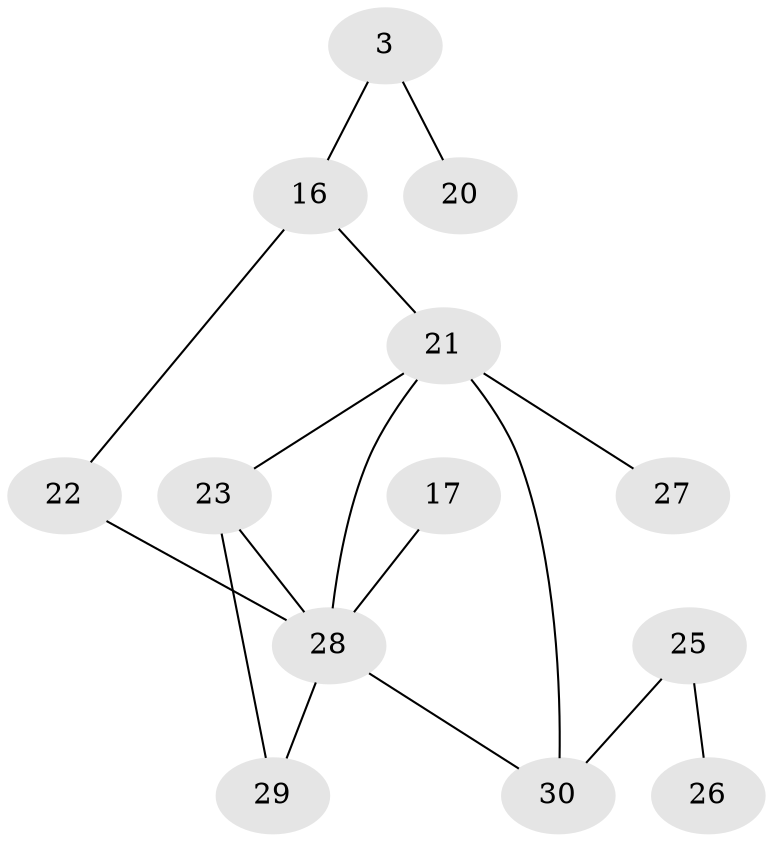 // original degree distribution, {1: 0.30927835051546393, 0: 0.16494845360824742, 2: 0.23711340206185566, 3: 0.15463917525773196, 6: 0.030927835051546393, 5: 0.020618556701030927, 4: 0.07216494845360824, 7: 0.010309278350515464}
// Generated by graph-tools (version 1.1) at 2025/35/03/04/25 23:35:43]
// undirected, 13 vertices, 16 edges
graph export_dot {
  node [color=gray90,style=filled];
  3;
  16;
  17;
  20;
  21;
  22;
  23;
  25;
  26;
  27;
  28;
  29;
  30;
  3 -- 16 [weight=1.0];
  3 -- 20 [weight=1.0];
  16 -- 21 [weight=1.0];
  16 -- 22 [weight=1.0];
  17 -- 28 [weight=1.0];
  21 -- 23 [weight=1.0];
  21 -- 27 [weight=1.0];
  21 -- 28 [weight=2.0];
  21 -- 30 [weight=3.0];
  22 -- 28 [weight=2.0];
  23 -- 28 [weight=1.0];
  23 -- 29 [weight=2.0];
  25 -- 26 [weight=1.0];
  25 -- 30 [weight=1.0];
  28 -- 29 [weight=2.0];
  28 -- 30 [weight=2.0];
}
